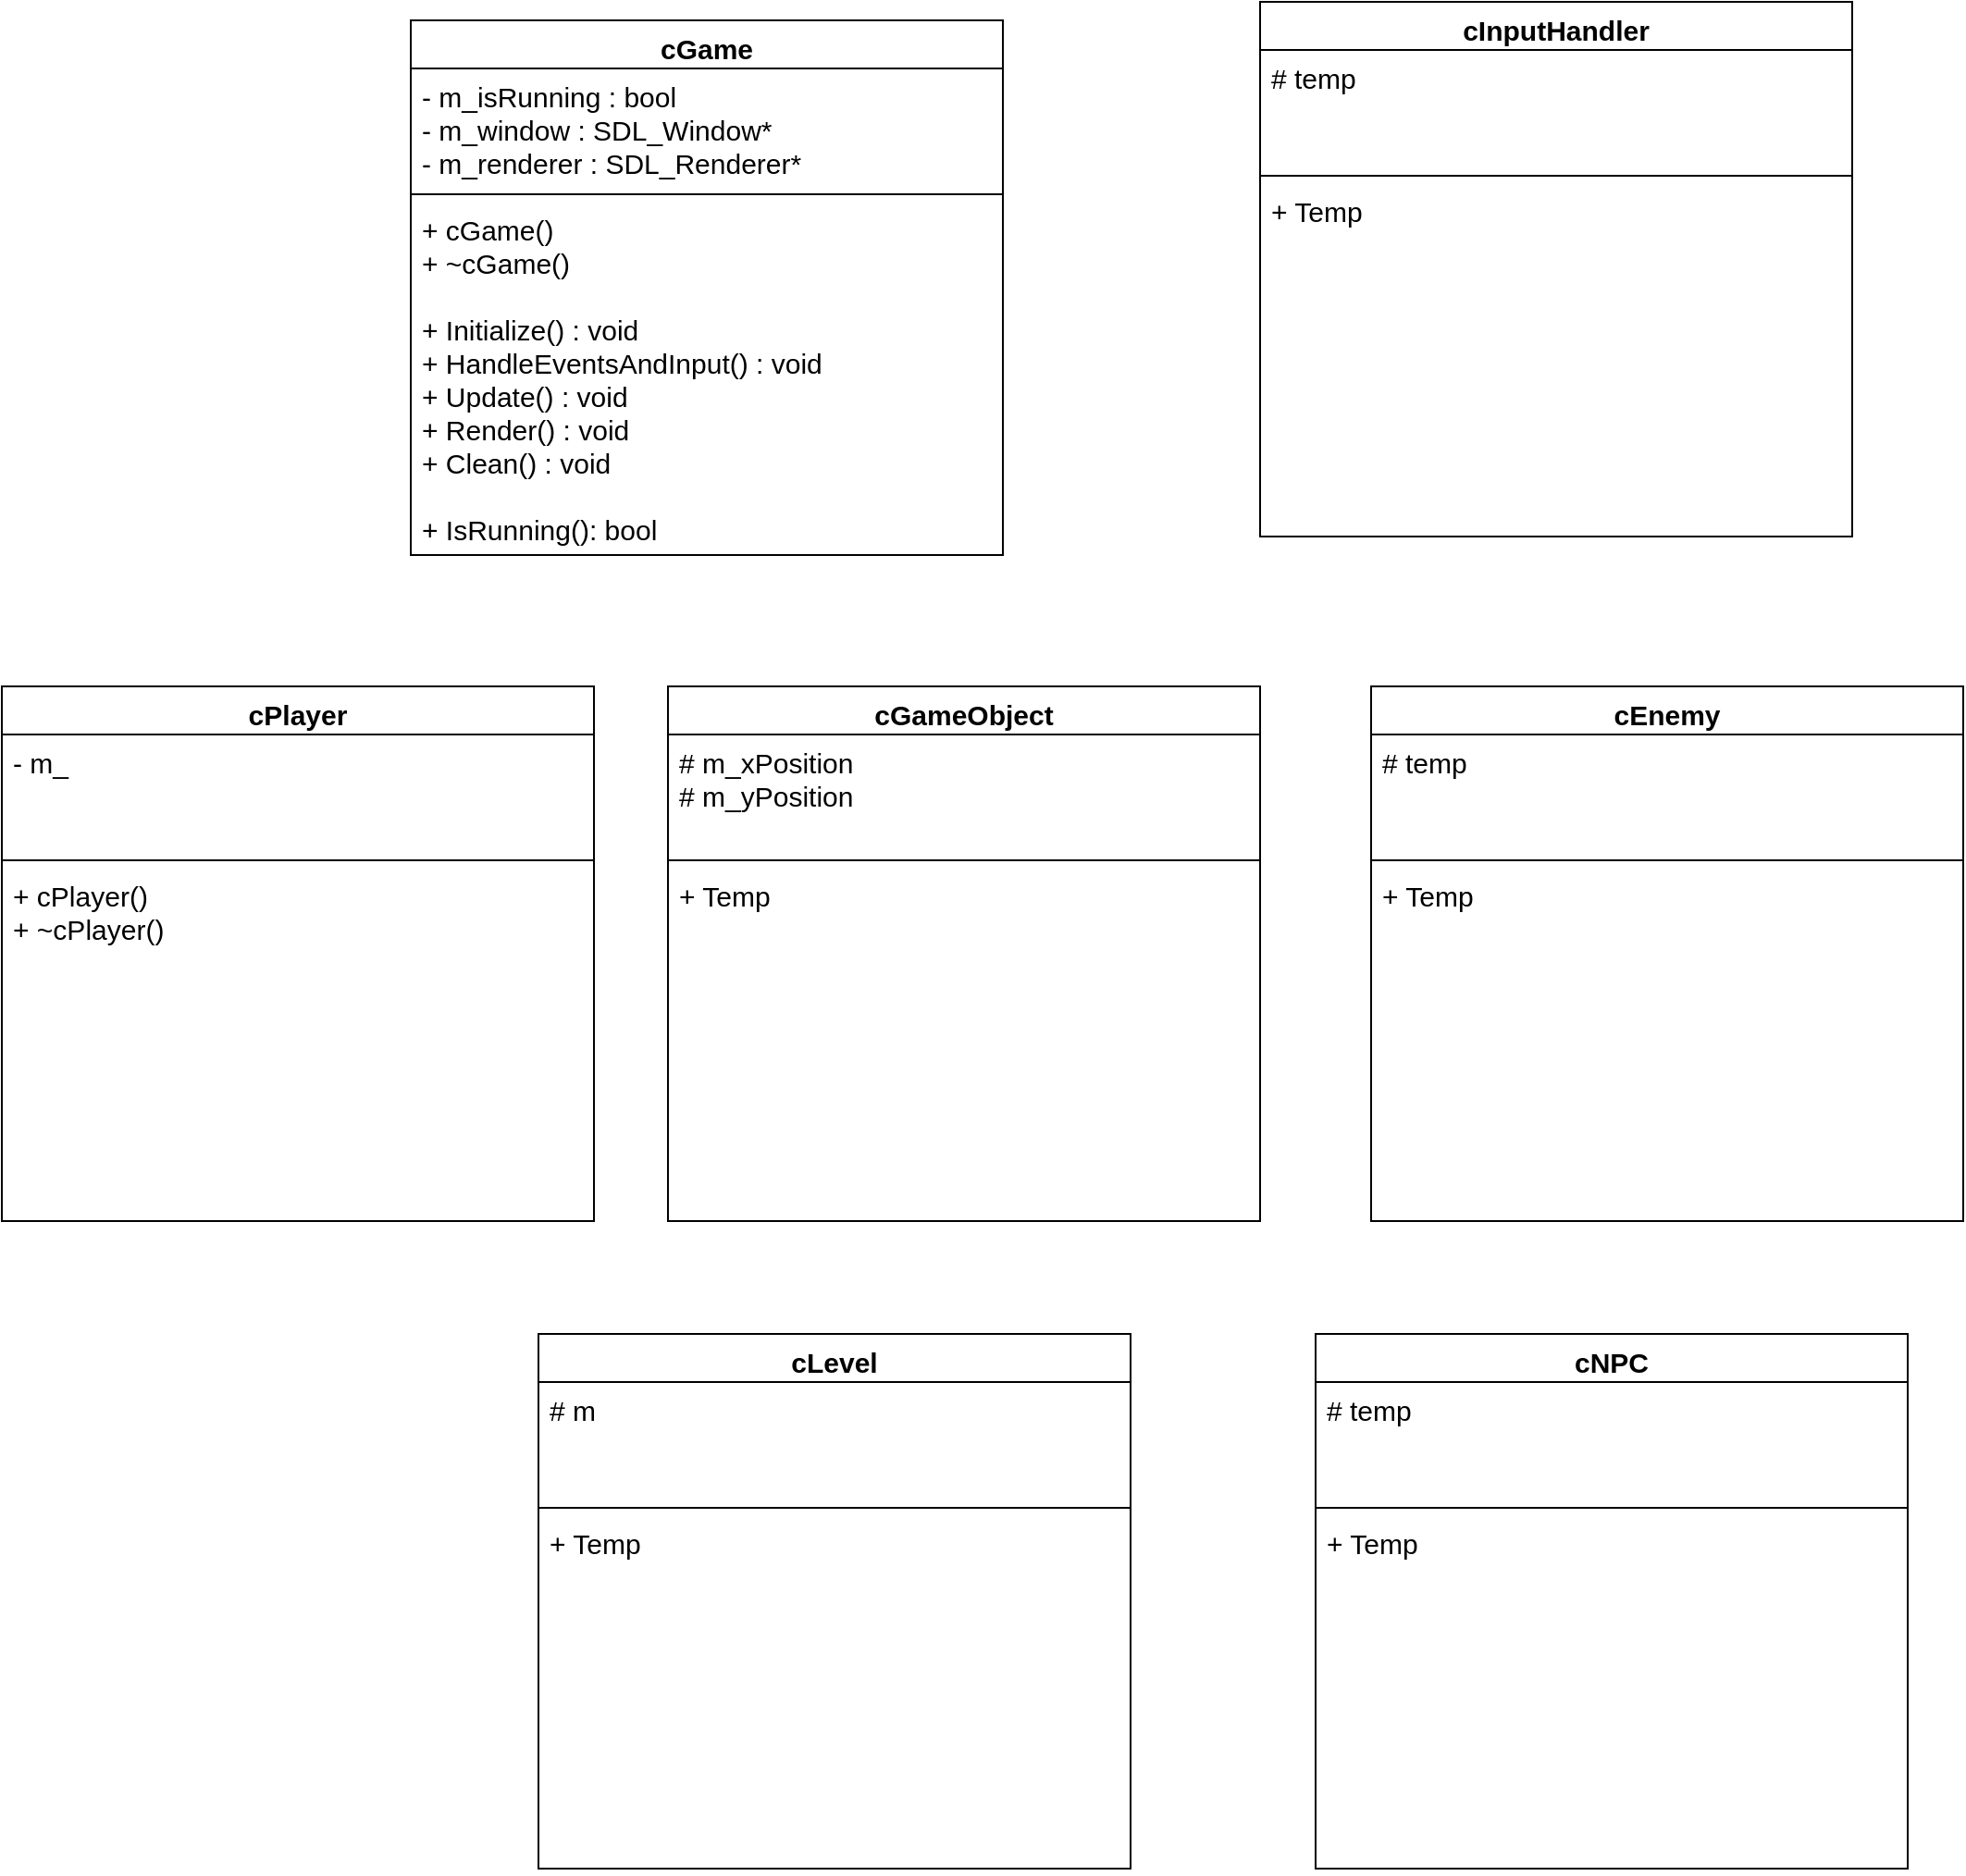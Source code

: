 <mxfile version="13.9.9" type="device"><diagram id="1-El4E7-JrEee6S0gWFY" name="Page-1"><mxGraphModel dx="846" dy="1014" grid="1" gridSize="10" guides="1" tooltips="1" connect="1" arrows="1" fold="1" page="1" pageScale="1" pageWidth="827" pageHeight="1169" math="0" shadow="0"><root><mxCell id="0"/><mxCell id="1" parent="0"/><mxCell id="JZjj2F1fBO_TSKH4vJbM-1" value="cGame" style="swimlane;fontStyle=1;align=center;verticalAlign=top;childLayout=stackLayout;horizontal=1;startSize=26;horizontalStack=0;resizeParent=1;resizeParentMax=0;resizeLast=0;collapsible=1;marginBottom=0;fontSize=15;" parent="1" vertex="1"><mxGeometry x="1081" y="160" width="320" height="289" as="geometry"/></mxCell><mxCell id="JZjj2F1fBO_TSKH4vJbM-2" value="- m_isRunning : bool&#10;- m_window : SDL_Window*&#10;- m_renderer : SDL_Renderer*" style="text;strokeColor=none;fillColor=none;align=left;verticalAlign=top;spacingLeft=4;spacingRight=4;overflow=hidden;rotatable=0;points=[[0,0.5],[1,0.5]];portConstraint=eastwest;fontSize=15;" parent="JZjj2F1fBO_TSKH4vJbM-1" vertex="1"><mxGeometry y="26" width="320" height="64" as="geometry"/></mxCell><mxCell id="JZjj2F1fBO_TSKH4vJbM-3" value="" style="line;strokeWidth=1;fillColor=none;align=left;verticalAlign=middle;spacingTop=-1;spacingLeft=3;spacingRight=3;rotatable=0;labelPosition=right;points=[];portConstraint=eastwest;" parent="JZjj2F1fBO_TSKH4vJbM-1" vertex="1"><mxGeometry y="90" width="320" height="8" as="geometry"/></mxCell><mxCell id="JZjj2F1fBO_TSKH4vJbM-4" value="+ cGame()&#10;+ ~cGame()&#10;&#10;+ Initialize() : void&#10;+ HandleEventsAndInput() : void&#10;+ Update() : void&#10;+ Render() : void&#10;+ Clean() : void&#10;&#10;+ IsRunning(): bool" style="text;strokeColor=none;fillColor=none;align=left;verticalAlign=top;spacingLeft=4;spacingRight=4;overflow=hidden;rotatable=0;points=[[0,0.5],[1,0.5]];portConstraint=eastwest;fontSize=15;" parent="JZjj2F1fBO_TSKH4vJbM-1" vertex="1"><mxGeometry y="98" width="320" height="191" as="geometry"/></mxCell><mxCell id="JZjj2F1fBO_TSKH4vJbM-5" value="cPlayer" style="swimlane;fontStyle=1;align=center;verticalAlign=top;childLayout=stackLayout;horizontal=1;startSize=26;horizontalStack=0;resizeParent=1;resizeParentMax=0;resizeLast=0;collapsible=1;marginBottom=0;fontSize=15;" parent="1" vertex="1"><mxGeometry x="860" y="520" width="320" height="289" as="geometry"/></mxCell><mxCell id="JZjj2F1fBO_TSKH4vJbM-6" value="- m_" style="text;strokeColor=none;fillColor=none;align=left;verticalAlign=top;spacingLeft=4;spacingRight=4;overflow=hidden;rotatable=0;points=[[0,0.5],[1,0.5]];portConstraint=eastwest;fontSize=15;" parent="JZjj2F1fBO_TSKH4vJbM-5" vertex="1"><mxGeometry y="26" width="320" height="64" as="geometry"/></mxCell><mxCell id="JZjj2F1fBO_TSKH4vJbM-7" value="" style="line;strokeWidth=1;fillColor=none;align=left;verticalAlign=middle;spacingTop=-1;spacingLeft=3;spacingRight=3;rotatable=0;labelPosition=right;points=[];portConstraint=eastwest;" parent="JZjj2F1fBO_TSKH4vJbM-5" vertex="1"><mxGeometry y="90" width="320" height="8" as="geometry"/></mxCell><mxCell id="JZjj2F1fBO_TSKH4vJbM-8" value="+ cPlayer()&#10;+ ~cPlayer()" style="text;strokeColor=none;fillColor=none;align=left;verticalAlign=top;spacingLeft=4;spacingRight=4;overflow=hidden;rotatable=0;points=[[0,0.5],[1,0.5]];portConstraint=eastwest;fontSize=15;" parent="JZjj2F1fBO_TSKH4vJbM-5" vertex="1"><mxGeometry y="98" width="320" height="191" as="geometry"/></mxCell><mxCell id="JZjj2F1fBO_TSKH4vJbM-9" value="cGameObject" style="swimlane;fontStyle=1;align=center;verticalAlign=top;childLayout=stackLayout;horizontal=1;startSize=26;horizontalStack=0;resizeParent=1;resizeParentMax=0;resizeLast=0;collapsible=1;marginBottom=0;fontSize=15;" parent="1" vertex="1"><mxGeometry x="1220" y="520" width="320" height="289" as="geometry"/></mxCell><mxCell id="JZjj2F1fBO_TSKH4vJbM-10" value="# m_xPosition&#10;# m_yPosition" style="text;strokeColor=none;fillColor=none;align=left;verticalAlign=top;spacingLeft=4;spacingRight=4;overflow=hidden;rotatable=0;points=[[0,0.5],[1,0.5]];portConstraint=eastwest;fontSize=15;" parent="JZjj2F1fBO_TSKH4vJbM-9" vertex="1"><mxGeometry y="26" width="320" height="64" as="geometry"/></mxCell><mxCell id="JZjj2F1fBO_TSKH4vJbM-11" value="" style="line;strokeWidth=1;fillColor=none;align=left;verticalAlign=middle;spacingTop=-1;spacingLeft=3;spacingRight=3;rotatable=0;labelPosition=right;points=[];portConstraint=eastwest;" parent="JZjj2F1fBO_TSKH4vJbM-9" vertex="1"><mxGeometry y="90" width="320" height="8" as="geometry"/></mxCell><mxCell id="JZjj2F1fBO_TSKH4vJbM-12" value="+ Temp" style="text;strokeColor=none;fillColor=none;align=left;verticalAlign=top;spacingLeft=4;spacingRight=4;overflow=hidden;rotatable=0;points=[[0,0.5],[1,0.5]];portConstraint=eastwest;fontSize=15;" parent="JZjj2F1fBO_TSKH4vJbM-9" vertex="1"><mxGeometry y="98" width="320" height="191" as="geometry"/></mxCell><mxCell id="JZjj2F1fBO_TSKH4vJbM-13" value="cEnemy" style="swimlane;fontStyle=1;align=center;verticalAlign=top;childLayout=stackLayout;horizontal=1;startSize=26;horizontalStack=0;resizeParent=1;resizeParentMax=0;resizeLast=0;collapsible=1;marginBottom=0;fontSize=15;" parent="1" vertex="1"><mxGeometry x="1600" y="520" width="320" height="289" as="geometry"/></mxCell><mxCell id="JZjj2F1fBO_TSKH4vJbM-14" value="# temp" style="text;strokeColor=none;fillColor=none;align=left;verticalAlign=top;spacingLeft=4;spacingRight=4;overflow=hidden;rotatable=0;points=[[0,0.5],[1,0.5]];portConstraint=eastwest;fontSize=15;" parent="JZjj2F1fBO_TSKH4vJbM-13" vertex="1"><mxGeometry y="26" width="320" height="64" as="geometry"/></mxCell><mxCell id="JZjj2F1fBO_TSKH4vJbM-15" value="" style="line;strokeWidth=1;fillColor=none;align=left;verticalAlign=middle;spacingTop=-1;spacingLeft=3;spacingRight=3;rotatable=0;labelPosition=right;points=[];portConstraint=eastwest;" parent="JZjj2F1fBO_TSKH4vJbM-13" vertex="1"><mxGeometry y="90" width="320" height="8" as="geometry"/></mxCell><mxCell id="JZjj2F1fBO_TSKH4vJbM-16" value="+ Temp" style="text;strokeColor=none;fillColor=none;align=left;verticalAlign=top;spacingLeft=4;spacingRight=4;overflow=hidden;rotatable=0;points=[[0,0.5],[1,0.5]];portConstraint=eastwest;fontSize=15;" parent="JZjj2F1fBO_TSKH4vJbM-13" vertex="1"><mxGeometry y="98" width="320" height="191" as="geometry"/></mxCell><mxCell id="a2q2rbhTiaOq0QiOvMgw-1" value="cInputHandler" style="swimlane;fontStyle=1;align=center;verticalAlign=top;childLayout=stackLayout;horizontal=1;startSize=26;horizontalStack=0;resizeParent=1;resizeParentMax=0;resizeLast=0;collapsible=1;marginBottom=0;fontSize=15;" vertex="1" parent="1"><mxGeometry x="1540" y="150" width="320" height="289" as="geometry"/></mxCell><mxCell id="a2q2rbhTiaOq0QiOvMgw-2" value="# temp" style="text;strokeColor=none;fillColor=none;align=left;verticalAlign=top;spacingLeft=4;spacingRight=4;overflow=hidden;rotatable=0;points=[[0,0.5],[1,0.5]];portConstraint=eastwest;fontSize=15;" vertex="1" parent="a2q2rbhTiaOq0QiOvMgw-1"><mxGeometry y="26" width="320" height="64" as="geometry"/></mxCell><mxCell id="a2q2rbhTiaOq0QiOvMgw-3" value="" style="line;strokeWidth=1;fillColor=none;align=left;verticalAlign=middle;spacingTop=-1;spacingLeft=3;spacingRight=3;rotatable=0;labelPosition=right;points=[];portConstraint=eastwest;" vertex="1" parent="a2q2rbhTiaOq0QiOvMgw-1"><mxGeometry y="90" width="320" height="8" as="geometry"/></mxCell><mxCell id="a2q2rbhTiaOq0QiOvMgw-4" value="+ Temp" style="text;strokeColor=none;fillColor=none;align=left;verticalAlign=top;spacingLeft=4;spacingRight=4;overflow=hidden;rotatable=0;points=[[0,0.5],[1,0.5]];portConstraint=eastwest;fontSize=15;" vertex="1" parent="a2q2rbhTiaOq0QiOvMgw-1"><mxGeometry y="98" width="320" height="191" as="geometry"/></mxCell><mxCell id="a2q2rbhTiaOq0QiOvMgw-5" value="cLevel" style="swimlane;fontStyle=1;align=center;verticalAlign=top;childLayout=stackLayout;horizontal=1;startSize=26;horizontalStack=0;resizeParent=1;resizeParentMax=0;resizeLast=0;collapsible=1;marginBottom=0;fontSize=15;" vertex="1" parent="1"><mxGeometry x="1150" y="870" width="320" height="289" as="geometry"/></mxCell><mxCell id="a2q2rbhTiaOq0QiOvMgw-6" value="# m" style="text;strokeColor=none;fillColor=none;align=left;verticalAlign=top;spacingLeft=4;spacingRight=4;overflow=hidden;rotatable=0;points=[[0,0.5],[1,0.5]];portConstraint=eastwest;fontSize=15;" vertex="1" parent="a2q2rbhTiaOq0QiOvMgw-5"><mxGeometry y="26" width="320" height="64" as="geometry"/></mxCell><mxCell id="a2q2rbhTiaOq0QiOvMgw-7" value="" style="line;strokeWidth=1;fillColor=none;align=left;verticalAlign=middle;spacingTop=-1;spacingLeft=3;spacingRight=3;rotatable=0;labelPosition=right;points=[];portConstraint=eastwest;" vertex="1" parent="a2q2rbhTiaOq0QiOvMgw-5"><mxGeometry y="90" width="320" height="8" as="geometry"/></mxCell><mxCell id="a2q2rbhTiaOq0QiOvMgw-8" value="+ Temp" style="text;strokeColor=none;fillColor=none;align=left;verticalAlign=top;spacingLeft=4;spacingRight=4;overflow=hidden;rotatable=0;points=[[0,0.5],[1,0.5]];portConstraint=eastwest;fontSize=15;" vertex="1" parent="a2q2rbhTiaOq0QiOvMgw-5"><mxGeometry y="98" width="320" height="191" as="geometry"/></mxCell><mxCell id="a2q2rbhTiaOq0QiOvMgw-9" value="cNPC" style="swimlane;fontStyle=1;align=center;verticalAlign=top;childLayout=stackLayout;horizontal=1;startSize=26;horizontalStack=0;resizeParent=1;resizeParentMax=0;resizeLast=0;collapsible=1;marginBottom=0;fontSize=15;" vertex="1" parent="1"><mxGeometry x="1570" y="870" width="320" height="289" as="geometry"/></mxCell><mxCell id="a2q2rbhTiaOq0QiOvMgw-10" value="# temp" style="text;strokeColor=none;fillColor=none;align=left;verticalAlign=top;spacingLeft=4;spacingRight=4;overflow=hidden;rotatable=0;points=[[0,0.5],[1,0.5]];portConstraint=eastwest;fontSize=15;" vertex="1" parent="a2q2rbhTiaOq0QiOvMgw-9"><mxGeometry y="26" width="320" height="64" as="geometry"/></mxCell><mxCell id="a2q2rbhTiaOq0QiOvMgw-11" value="" style="line;strokeWidth=1;fillColor=none;align=left;verticalAlign=middle;spacingTop=-1;spacingLeft=3;spacingRight=3;rotatable=0;labelPosition=right;points=[];portConstraint=eastwest;" vertex="1" parent="a2q2rbhTiaOq0QiOvMgw-9"><mxGeometry y="90" width="320" height="8" as="geometry"/></mxCell><mxCell id="a2q2rbhTiaOq0QiOvMgw-12" value="+ Temp" style="text;strokeColor=none;fillColor=none;align=left;verticalAlign=top;spacingLeft=4;spacingRight=4;overflow=hidden;rotatable=0;points=[[0,0.5],[1,0.5]];portConstraint=eastwest;fontSize=15;" vertex="1" parent="a2q2rbhTiaOq0QiOvMgw-9"><mxGeometry y="98" width="320" height="191" as="geometry"/></mxCell></root></mxGraphModel></diagram></mxfile>